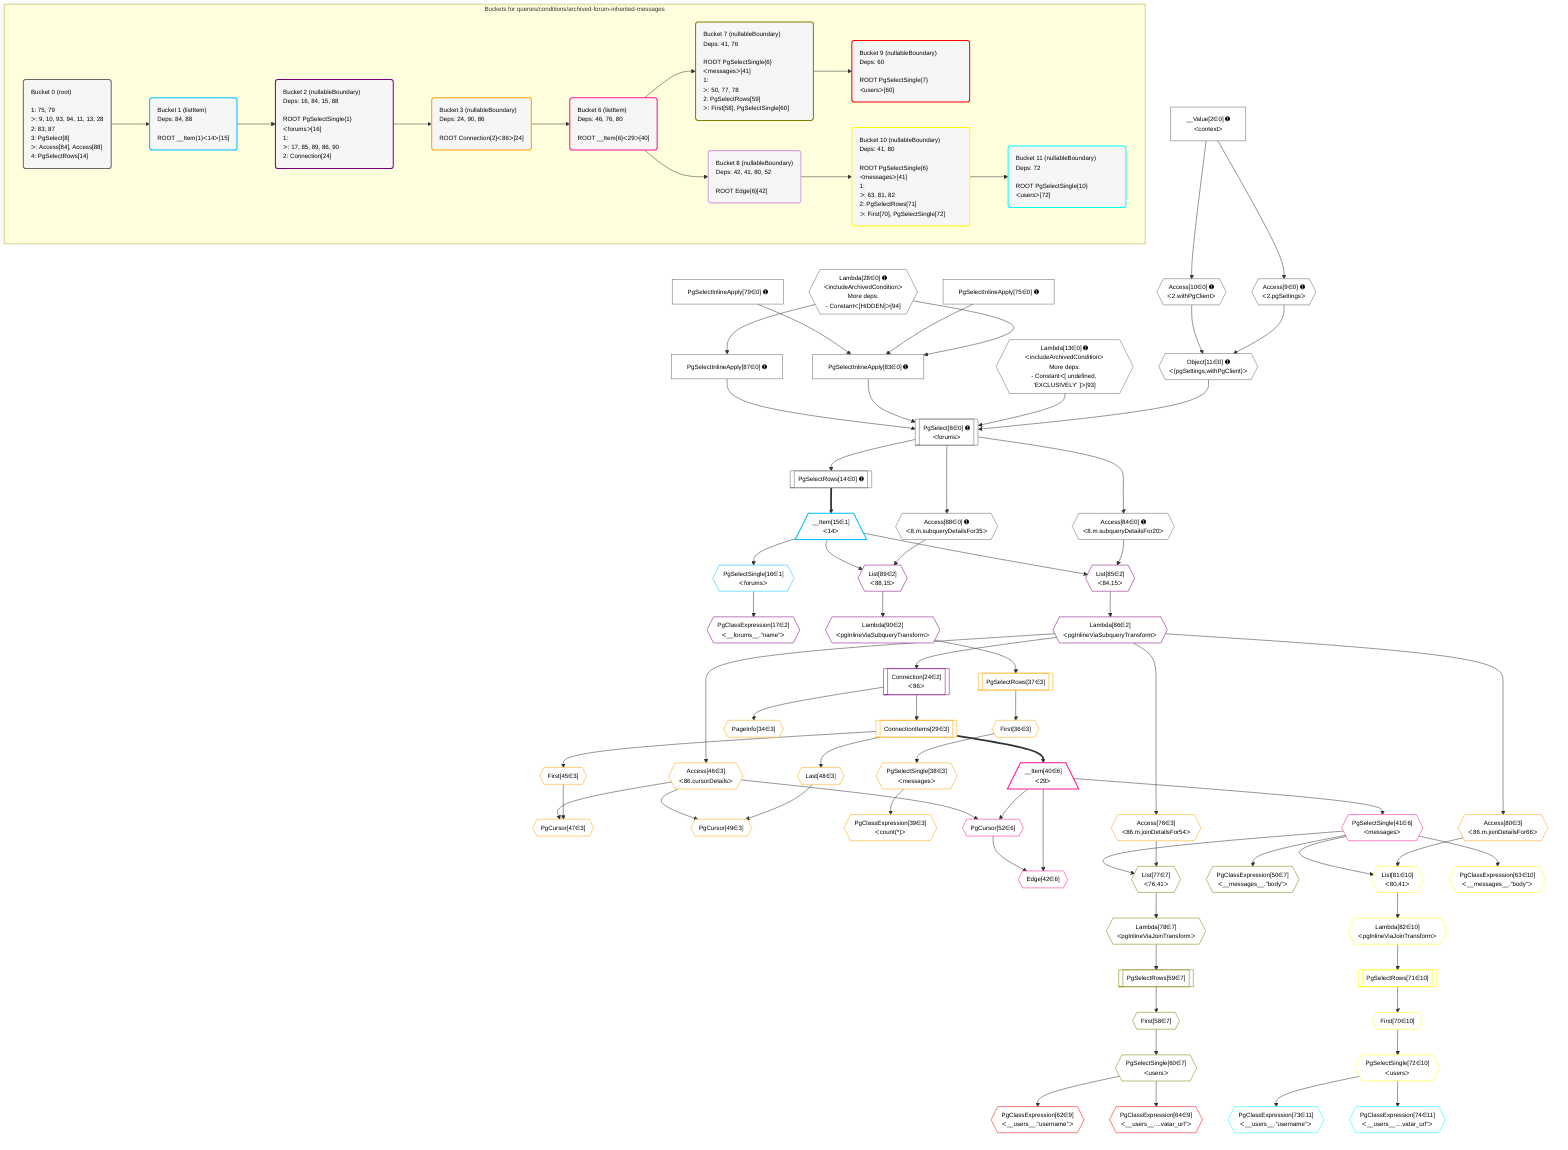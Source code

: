 %%{init: {'themeVariables': { 'fontSize': '12px'}}}%%
graph TD
    classDef path fill:#eee,stroke:#000,color:#000
    classDef plan fill:#fff,stroke-width:1px,color:#000
    classDef itemplan fill:#fff,stroke-width:2px,color:#000
    classDef unbatchedplan fill:#dff,stroke-width:1px,color:#000
    classDef sideeffectplan fill:#fcc,stroke-width:2px,color:#000
    classDef bucket fill:#f6f6f6,color:#000,stroke-width:2px,text-align:left

    subgraph "Buckets for queries/conditions/archived-forum-inherited-messages"
    Bucket0("Bucket 0 (root)<br /><br />1: 75, 79<br />ᐳ: 9, 10, 93, 94, 11, 13, 28<br />2: 83, 87<br />3: PgSelect[8]<br />ᐳ: Access[84], Access[88]<br />4: PgSelectRows[14]"):::bucket
    Bucket1("Bucket 1 (listItem)<br />Deps: 84, 88<br /><br />ROOT __Item{1}ᐸ14ᐳ[15]"):::bucket
    Bucket2("Bucket 2 (nullableBoundary)<br />Deps: 16, 84, 15, 88<br /><br />ROOT PgSelectSingle{1}ᐸforumsᐳ[16]<br />1: <br />ᐳ: 17, 85, 89, 86, 90<br />2: Connection[24]"):::bucket
    Bucket3("Bucket 3 (nullableBoundary)<br />Deps: 24, 90, 86<br /><br />ROOT Connection{2}ᐸ86ᐳ[24]"):::bucket
    Bucket6("Bucket 6 (listItem)<br />Deps: 46, 76, 80<br /><br />ROOT __Item{6}ᐸ29ᐳ[40]"):::bucket
    Bucket7("Bucket 7 (nullableBoundary)<br />Deps: 41, 76<br /><br />ROOT PgSelectSingle{6}ᐸmessagesᐳ[41]<br />1: <br />ᐳ: 50, 77, 78<br />2: PgSelectRows[59]<br />ᐳ: First[58], PgSelectSingle[60]"):::bucket
    Bucket8("Bucket 8 (nullableBoundary)<br />Deps: 42, 41, 80, 52<br /><br />ROOT Edge{6}[42]"):::bucket
    Bucket9("Bucket 9 (nullableBoundary)<br />Deps: 60<br /><br />ROOT PgSelectSingle{7}ᐸusersᐳ[60]"):::bucket
    Bucket10("Bucket 10 (nullableBoundary)<br />Deps: 41, 80<br /><br />ROOT PgSelectSingle{6}ᐸmessagesᐳ[41]<br />1: <br />ᐳ: 63, 81, 82<br />2: PgSelectRows[71]<br />ᐳ: First[70], PgSelectSingle[72]"):::bucket
    Bucket11("Bucket 11 (nullableBoundary)<br />Deps: 72<br /><br />ROOT PgSelectSingle{10}ᐸusersᐳ[72]"):::bucket
    end
    Bucket0 --> Bucket1
    Bucket1 --> Bucket2
    Bucket2 --> Bucket3
    Bucket3 --> Bucket6
    Bucket6 --> Bucket7 & Bucket8
    Bucket7 --> Bucket9
    Bucket8 --> Bucket10
    Bucket10 --> Bucket11

    %% plan dependencies
    PgSelect8[["PgSelect[8∈0] ➊<br />ᐸforumsᐳ"]]:::plan
    Object11{{"Object[11∈0] ➊<br />ᐸ{pgSettings,withPgClient}ᐳ"}}:::plan
    Lambda13{{"Lambda[13∈0] ➊<br />ᐸincludeArchivedConditionᐳ<br />More deps:<br />- Constantᐸ[ undefined, 'EXCLUSIVELY' ]ᐳ[93]"}}:::plan
    PgSelectInlineApply83["PgSelectInlineApply[83∈0] ➊"]:::plan
    PgSelectInlineApply87["PgSelectInlineApply[87∈0] ➊"]:::plan
    Object11 & Lambda13 & PgSelectInlineApply83 & PgSelectInlineApply87 --> PgSelect8
    Lambda28{{"Lambda[28∈0] ➊<br />ᐸincludeArchivedConditionᐳ<br />More deps:<br />- Constantᐸ[HIDDEN]ᐳ[94]"}}:::plan
    PgSelectInlineApply75["PgSelectInlineApply[75∈0] ➊"]:::plan
    PgSelectInlineApply79["PgSelectInlineApply[79∈0] ➊"]:::plan
    Lambda28 & PgSelectInlineApply75 & PgSelectInlineApply79 --> PgSelectInlineApply83
    Access9{{"Access[9∈0] ➊<br />ᐸ2.pgSettingsᐳ"}}:::plan
    Access10{{"Access[10∈0] ➊<br />ᐸ2.withPgClientᐳ"}}:::plan
    Access9 & Access10 --> Object11
    __Value2["__Value[2∈0] ➊<br />ᐸcontextᐳ"]:::plan
    __Value2 --> Access9
    __Value2 --> Access10
    PgSelectRows14[["PgSelectRows[14∈0] ➊"]]:::plan
    PgSelect8 --> PgSelectRows14
    Access84{{"Access[84∈0] ➊<br />ᐸ8.m.subqueryDetailsFor20ᐳ"}}:::plan
    PgSelect8 --> Access84
    Lambda28 --> PgSelectInlineApply87
    Access88{{"Access[88∈0] ➊<br />ᐸ8.m.subqueryDetailsFor35ᐳ"}}:::plan
    PgSelect8 --> Access88
    __Item15[/"__Item[15∈1]<br />ᐸ14ᐳ"\]:::itemplan
    PgSelectRows14 ==> __Item15
    PgSelectSingle16{{"PgSelectSingle[16∈1]<br />ᐸforumsᐳ"}}:::plan
    __Item15 --> PgSelectSingle16
    List85{{"List[85∈2]<br />ᐸ84,15ᐳ"}}:::plan
    Access84 & __Item15 --> List85
    List89{{"List[89∈2]<br />ᐸ88,15ᐳ"}}:::plan
    Access88 & __Item15 --> List89
    PgClassExpression17{{"PgClassExpression[17∈2]<br />ᐸ__forums__.”name”ᐳ"}}:::plan
    PgSelectSingle16 --> PgClassExpression17
    Connection24[["Connection[24∈2]<br />ᐸ86ᐳ"]]:::plan
    Lambda86{{"Lambda[86∈2]<br />ᐸpgInlineViaSubqueryTransformᐳ"}}:::plan
    Lambda86 --> Connection24
    List85 --> Lambda86
    Lambda90{{"Lambda[90∈2]<br />ᐸpgInlineViaSubqueryTransformᐳ"}}:::plan
    List89 --> Lambda90
    PgCursor47{{"PgCursor[47∈3]"}}:::plan
    First45{{"First[45∈3]"}}:::plan
    Access46{{"Access[46∈3]<br />ᐸ86.cursorDetailsᐳ"}}:::plan
    First45 & Access46 --> PgCursor47
    PgCursor49{{"PgCursor[49∈3]"}}:::plan
    Last48{{"Last[48∈3]"}}:::plan
    Last48 & Access46 --> PgCursor49
    ConnectionItems29[["ConnectionItems[29∈3]"]]:::plan
    Connection24 --> ConnectionItems29
    PageInfo34{{"PageInfo[34∈3]"}}:::plan
    Connection24 --> PageInfo34
    First36{{"First[36∈3]"}}:::plan
    PgSelectRows37[["PgSelectRows[37∈3]"]]:::plan
    PgSelectRows37 --> First36
    Lambda90 --> PgSelectRows37
    PgSelectSingle38{{"PgSelectSingle[38∈3]<br />ᐸmessagesᐳ"}}:::plan
    First36 --> PgSelectSingle38
    PgClassExpression39{{"PgClassExpression[39∈3]<br />ᐸcount(*)ᐳ"}}:::plan
    PgSelectSingle38 --> PgClassExpression39
    ConnectionItems29 --> First45
    Lambda86 --> Access46
    ConnectionItems29 --> Last48
    Access76{{"Access[76∈3]<br />ᐸ86.m.joinDetailsFor54ᐳ"}}:::plan
    Lambda86 --> Access76
    Access80{{"Access[80∈3]<br />ᐸ86.m.joinDetailsFor66ᐳ"}}:::plan
    Lambda86 --> Access80
    Edge42{{"Edge[42∈6]"}}:::plan
    __Item40[/"__Item[40∈6]<br />ᐸ29ᐳ"\]:::itemplan
    PgCursor52{{"PgCursor[52∈6]"}}:::plan
    __Item40 & PgCursor52 --> Edge42
    __Item40 & Access46 --> PgCursor52
    ConnectionItems29 ==> __Item40
    PgSelectSingle41{{"PgSelectSingle[41∈6]<br />ᐸmessagesᐳ"}}:::plan
    __Item40 --> PgSelectSingle41
    List77{{"List[77∈7]<br />ᐸ76,41ᐳ"}}:::plan
    Access76 & PgSelectSingle41 --> List77
    PgClassExpression50{{"PgClassExpression[50∈7]<br />ᐸ__messages__.”body”ᐳ"}}:::plan
    PgSelectSingle41 --> PgClassExpression50
    First58{{"First[58∈7]"}}:::plan
    PgSelectRows59[["PgSelectRows[59∈7]"]]:::plan
    PgSelectRows59 --> First58
    Lambda78{{"Lambda[78∈7]<br />ᐸpgInlineViaJoinTransformᐳ"}}:::plan
    Lambda78 --> PgSelectRows59
    PgSelectSingle60{{"PgSelectSingle[60∈7]<br />ᐸusersᐳ"}}:::plan
    First58 --> PgSelectSingle60
    List77 --> Lambda78
    PgClassExpression62{{"PgClassExpression[62∈9]<br />ᐸ__users__.”username”ᐳ"}}:::plan
    PgSelectSingle60 --> PgClassExpression62
    PgClassExpression64{{"PgClassExpression[64∈9]<br />ᐸ__users__....vatar_url”ᐳ"}}:::plan
    PgSelectSingle60 --> PgClassExpression64
    List81{{"List[81∈10]<br />ᐸ80,41ᐳ"}}:::plan
    Access80 & PgSelectSingle41 --> List81
    PgClassExpression63{{"PgClassExpression[63∈10]<br />ᐸ__messages__.”body”ᐳ"}}:::plan
    PgSelectSingle41 --> PgClassExpression63
    First70{{"First[70∈10]"}}:::plan
    PgSelectRows71[["PgSelectRows[71∈10]"]]:::plan
    PgSelectRows71 --> First70
    Lambda82{{"Lambda[82∈10]<br />ᐸpgInlineViaJoinTransformᐳ"}}:::plan
    Lambda82 --> PgSelectRows71
    PgSelectSingle72{{"PgSelectSingle[72∈10]<br />ᐸusersᐳ"}}:::plan
    First70 --> PgSelectSingle72
    List81 --> Lambda82
    PgClassExpression73{{"PgClassExpression[73∈11]<br />ᐸ__users__.”username”ᐳ"}}:::plan
    PgSelectSingle72 --> PgClassExpression73
    PgClassExpression74{{"PgClassExpression[74∈11]<br />ᐸ__users__....vatar_url”ᐳ"}}:::plan
    PgSelectSingle72 --> PgClassExpression74

    %% define steps
    classDef bucket0 stroke:#696969
    class Bucket0,__Value2,PgSelect8,Access9,Access10,Object11,Lambda13,PgSelectRows14,Lambda28,PgSelectInlineApply75,PgSelectInlineApply79,PgSelectInlineApply83,Access84,PgSelectInlineApply87,Access88 bucket0
    classDef bucket1 stroke:#00bfff
    class Bucket1,__Item15,PgSelectSingle16 bucket1
    classDef bucket2 stroke:#7f007f
    class Bucket2,PgClassExpression17,Connection24,List85,Lambda86,List89,Lambda90 bucket2
    classDef bucket3 stroke:#ffa500
    class Bucket3,ConnectionItems29,PageInfo34,First36,PgSelectRows37,PgSelectSingle38,PgClassExpression39,First45,Access46,PgCursor47,Last48,PgCursor49,Access76,Access80 bucket3
    classDef bucket6 stroke:#ff1493
    class Bucket6,__Item40,PgSelectSingle41,Edge42,PgCursor52 bucket6
    classDef bucket7 stroke:#808000
    class Bucket7,PgClassExpression50,First58,PgSelectRows59,PgSelectSingle60,List77,Lambda78 bucket7
    classDef bucket8 stroke:#dda0dd
    class Bucket8 bucket8
    classDef bucket9 stroke:#ff0000
    class Bucket9,PgClassExpression62,PgClassExpression64 bucket9
    classDef bucket10 stroke:#ffff00
    class Bucket10,PgClassExpression63,First70,PgSelectRows71,PgSelectSingle72,List81,Lambda82 bucket10
    classDef bucket11 stroke:#00ffff
    class Bucket11,PgClassExpression73,PgClassExpression74 bucket11